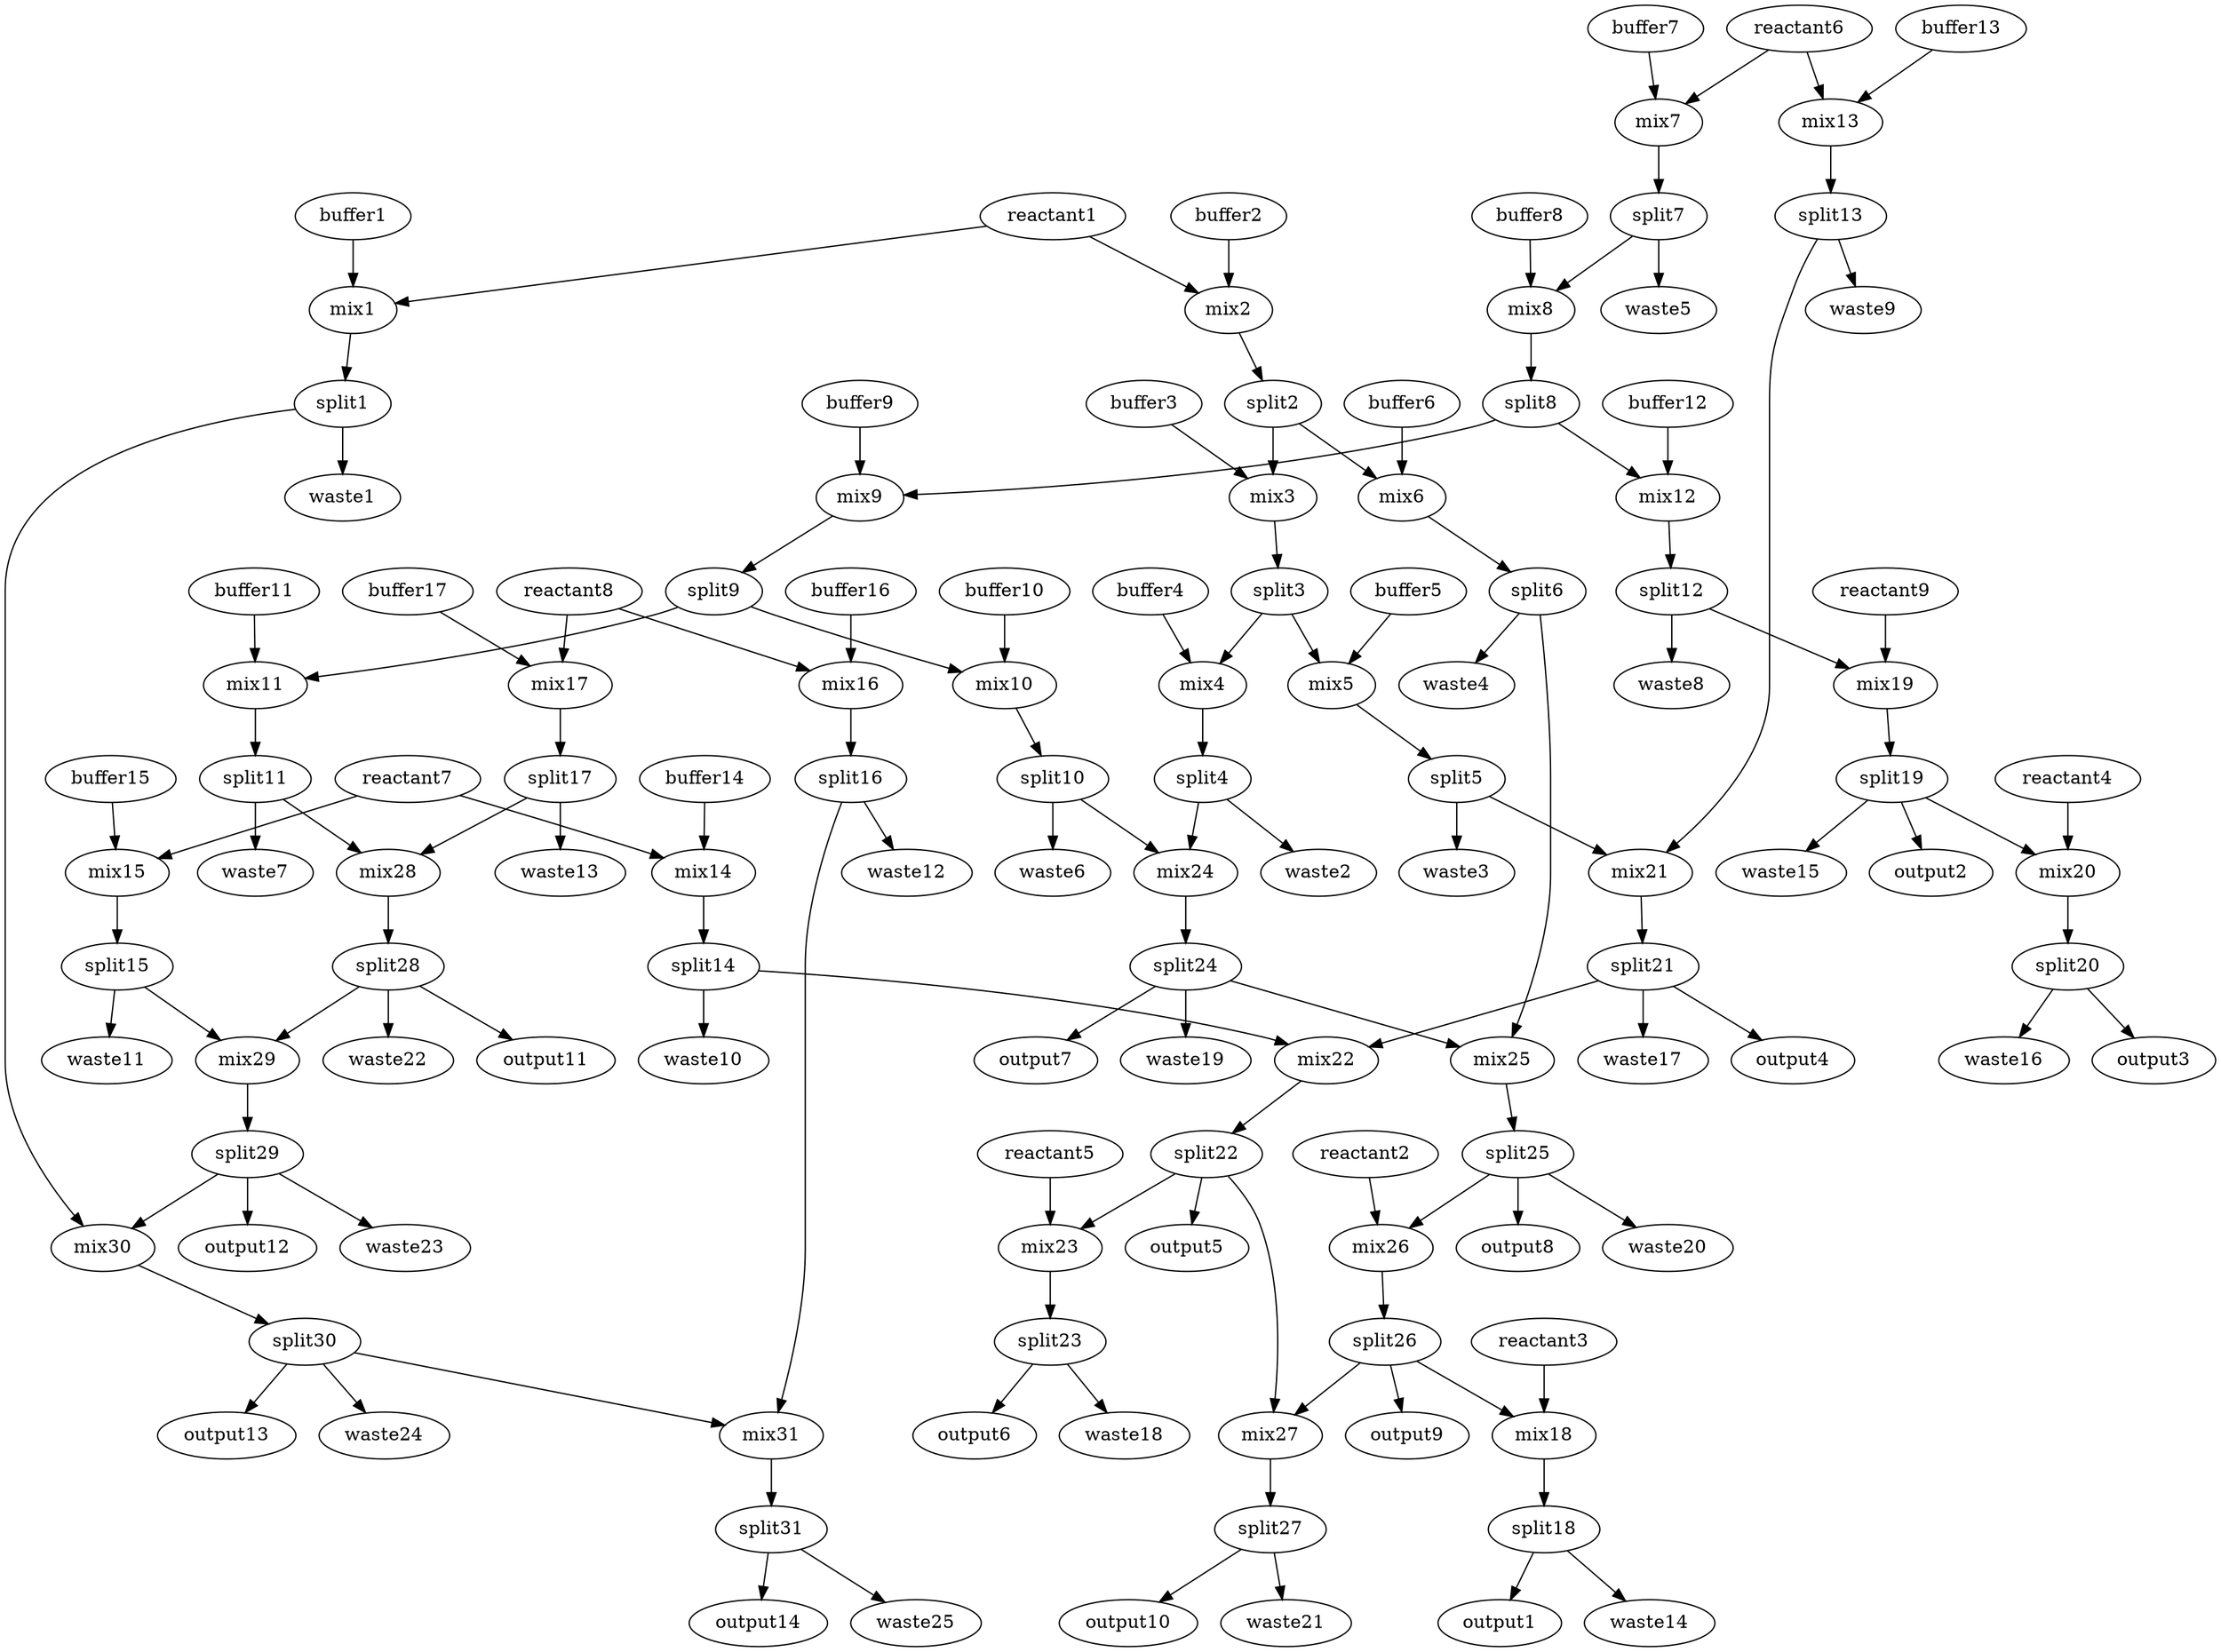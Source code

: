digraph G {
	0 [label = "reactant1"];
	1 [label = "buffer1"];
	2 [label = "mix1"];
	3 [label = "split1"];
	4 [label = "waste1"];
	5 [label = "buffer2"];
	6 [label = "mix2"];
	7 [label = "split2"];
	8 [label = "buffer3"];
	9 [label = "mix3"];
	10 [label = "split3"];
	11 [label = "buffer4"];
	12 [label = "mix4"];
	13 [label = "split4"];
	14 [label = "waste2"];
	15 [label = "buffer5"];
	16 [label = "mix5"];
	17 [label = "split5"];
	18 [label = "waste3"];
	19 [label = "buffer6"];
	20 [label = "mix6"];
	21 [label = "split6"];
	22 [label = "waste4"];
	23 [label = "reactant2"];
	24 [label = "reactant3"];
	25 [label = "reactant4"];
	26 [label = "reactant5"];
	27 [label = "reactant6"];
	28 [label = "buffer7"];
	29 [label = "mix7"];
	30 [label = "split7"];
	31 [label = "waste5"];
	32 [label = "buffer8"];
	33 [label = "mix8"];
	34 [label = "split8"];
	35 [label = "buffer9"];
	36 [label = "mix9"];
	37 [label = "split9"];
	38 [label = "buffer10"];
	39 [label = "mix10"];
	40 [label = "split10"];
	41 [label = "waste6"];
	42 [label = "buffer11"];
	43 [label = "mix11"];
	44 [label = "split11"];
	45 [label = "waste7"];
	46 [label = "buffer12"];
	47 [label = "mix12"];
	48 [label = "split12"];
	49 [label = "waste8"];
	50 [label = "buffer13"];
	51 [label = "mix13"];
	52 [label = "split13"];
	53 [label = "waste9"];
	54 [label = "reactant7"];
	55 [label = "buffer14"];
	56 [label = "mix14"];
	57 [label = "split14"];
	58 [label = "waste10"];
	59 [label = "buffer15"];
	60 [label = "mix15"];
	61 [label = "split15"];
	62 [label = "waste11"];
	63 [label = "reactant8"];
	64 [label = "buffer16"];
	65 [label = "mix16"];
	66 [label = "split16"];
	67 [label = "waste12"];
	68 [label = "buffer17"];
	69 [label = "mix17"];
	70 [label = "split17"];
	71 [label = "waste13"];
	72 [label = "reactant9"];
	73 [label = "mix18"];
	74 [label = "split18"];
	75 [label = "output1"];
	76 [label = "waste14"];
	77 [label = "mix19"];
	78 [label = "split19"];
	79 [label = "output2"];
	80 [label = "waste15"];
	81 [label = "mix20"];
	82 [label = "split20"];
	83 [label = "output3"];
	84 [label = "waste16"];
	85 [label = "mix21"];
	86 [label = "split21"];
	87 [label = "output4"];
	88 [label = "waste17"];
	89 [label = "mix22"];
	90 [label = "split22"];
	91 [label = "output5"];
	92 [label = "mix23"];
	93 [label = "split23"];
	94 [label = "output6"];
	95 [label = "waste18"];
	96 [label = "mix24"];
	97 [label = "split24"];
	98 [label = "output7"];
	99 [label = "waste19"];
	100 [label = "mix25"];
	101 [label = "split25"];
	102 [label = "output8"];
	103 [label = "waste20"];
	104 [label = "mix26"];
	105 [label = "split26"];
	106 [label = "output9"];
	107 [label = "mix27"];
	108 [label = "split27"];
	109 [label = "output10"];
	110 [label = "waste21"];
	111 [label = "mix28"];
	112 [label = "split28"];
	113 [label = "output11"];
	114 [label = "waste22"];
	115 [label = "mix29"];
	116 [label = "split29"];
	117 [label = "output12"];
	118 [label = "waste23"];
	119 [label = "mix30"];
	120 [label = "split30"];
	121 [label = "output13"];
	122 [label = "waste24"];
	123 [label = "mix31"];
	124 [label = "split31"];
	125 [label = "output14"];
	126 [label = "waste25"];
	1 -> 2
	0 -> 2
	2 -> 3
	3 -> 4
	5 -> 6
	0 -> 6
	6 -> 7
	8 -> 9
	7 -> 9
	9 -> 10
	11 -> 12
	10 -> 12
	12 -> 13
	13 -> 14
	15 -> 16
	10 -> 16
	16 -> 17
	17 -> 18
	19 -> 20
	7 -> 20
	20 -> 21
	21 -> 22
	28 -> 29
	27 -> 29
	29 -> 30
	30 -> 31
	32 -> 33
	30 -> 33
	33 -> 34
	35 -> 36
	34 -> 36
	36 -> 37
	38 -> 39
	37 -> 39
	39 -> 40
	40 -> 41
	42 -> 43
	37 -> 43
	43 -> 44
	44 -> 45
	46 -> 47
	34 -> 47
	47 -> 48
	48 -> 49
	50 -> 51
	27 -> 51
	51 -> 52
	52 -> 53
	55 -> 56
	54 -> 56
	56 -> 57
	57 -> 58
	59 -> 60
	54 -> 60
	60 -> 61
	61 -> 62
	64 -> 65
	63 -> 65
	65 -> 66
	66 -> 67
	68 -> 69
	63 -> 69
	69 -> 70
	70 -> 71
	73 -> 74
	74 -> 75
	74 -> 76
	77 -> 78
	78 -> 79
	78 -> 80
	81 -> 82
	82 -> 83
	82 -> 84
	85 -> 86
	86 -> 87
	86 -> 88
	89 -> 90
	90 -> 91
	92 -> 93
	93 -> 94
	93 -> 95
	96 -> 97
	97 -> 98
	97 -> 99
	100 -> 101
	101 -> 102
	101 -> 103
	104 -> 105
	105 -> 106
	107 -> 108
	108 -> 109
	108 -> 110
	111 -> 112
	112 -> 113
	112 -> 114
	115 -> 116
	116 -> 117
	116 -> 118
	119 -> 120
	120 -> 121
	120 -> 122
	123 -> 124
	124 -> 125
	124 -> 126
	24 -> 73
	105 -> 73
	72 -> 77
	48 -> 77
	25 -> 81
	78 -> 81
	52 -> 85
	17 -> 85
	57 -> 89
	86 -> 89
	26 -> 92
	90 -> 92
	13 -> 96
	40 -> 96
	21 -> 100
	97 -> 100
	23 -> 104
	101 -> 104
	90 -> 107
	105 -> 107
	70 -> 111
	44 -> 111
	61 -> 115
	112 -> 115
	3 -> 119
	116 -> 119
	66 -> 123
	120 -> 123
}
